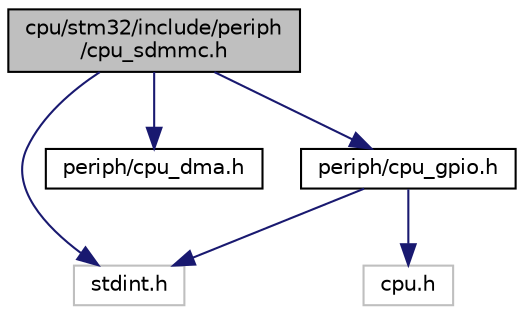 digraph "cpu/stm32/include/periph/cpu_sdmmc.h"
{
 // LATEX_PDF_SIZE
  edge [fontname="Helvetica",fontsize="10",labelfontname="Helvetica",labelfontsize="10"];
  node [fontname="Helvetica",fontsize="10",shape=record];
  Node1 [label="cpu/stm32/include/periph\l/cpu_sdmmc.h",height=0.2,width=0.4,color="black", fillcolor="grey75", style="filled", fontcolor="black",tooltip="CPU specific definitions for SDIO/SDMMC for the STM32 family."];
  Node1 -> Node2 [color="midnightblue",fontsize="10",style="solid",fontname="Helvetica"];
  Node2 [label="stdint.h",height=0.2,width=0.4,color="grey75", fillcolor="white", style="filled",tooltip=" "];
  Node1 -> Node3 [color="midnightblue",fontsize="10",style="solid",fontname="Helvetica"];
  Node3 [label="periph/cpu_dma.h",height=0.2,width=0.4,color="black", fillcolor="white", style="filled",URL="$cpu__dma_8h.html",tooltip="DMA CPU specific definitions for the STM32 family."];
  Node1 -> Node4 [color="midnightblue",fontsize="10",style="solid",fontname="Helvetica"];
  Node4 [label="periph/cpu_gpio.h",height=0.2,width=0.4,color="black", fillcolor="white", style="filled",URL="$cpu__gpio_8h.html",tooltip="GPIO CPU definitions for the STM32 family."];
  Node4 -> Node2 [color="midnightblue",fontsize="10",style="solid",fontname="Helvetica"];
  Node4 -> Node5 [color="midnightblue",fontsize="10",style="solid",fontname="Helvetica"];
  Node5 [label="cpu.h",height=0.2,width=0.4,color="grey75", fillcolor="white", style="filled",tooltip=" "];
}

